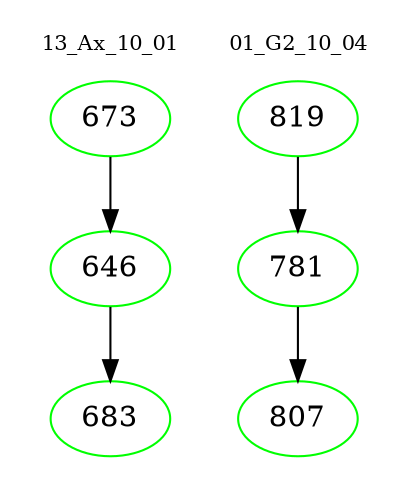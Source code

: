 digraph{
subgraph cluster_0 {
color = white
label = "13_Ax_10_01";
fontsize=10;
T0_673 [label="673", color="green"]
T0_673 -> T0_646 [color="black"]
T0_646 [label="646", color="green"]
T0_646 -> T0_683 [color="black"]
T0_683 [label="683", color="green"]
}
subgraph cluster_1 {
color = white
label = "01_G2_10_04";
fontsize=10;
T1_819 [label="819", color="green"]
T1_819 -> T1_781 [color="black"]
T1_781 [label="781", color="green"]
T1_781 -> T1_807 [color="black"]
T1_807 [label="807", color="green"]
}
}
